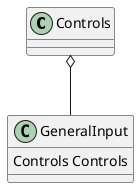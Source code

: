﻿@startuml
'https://plantuml.com/class-diagram

class Controls
class GeneralInput
{
    Controls Controls
}

Controls o-- GeneralInput

@enduml
